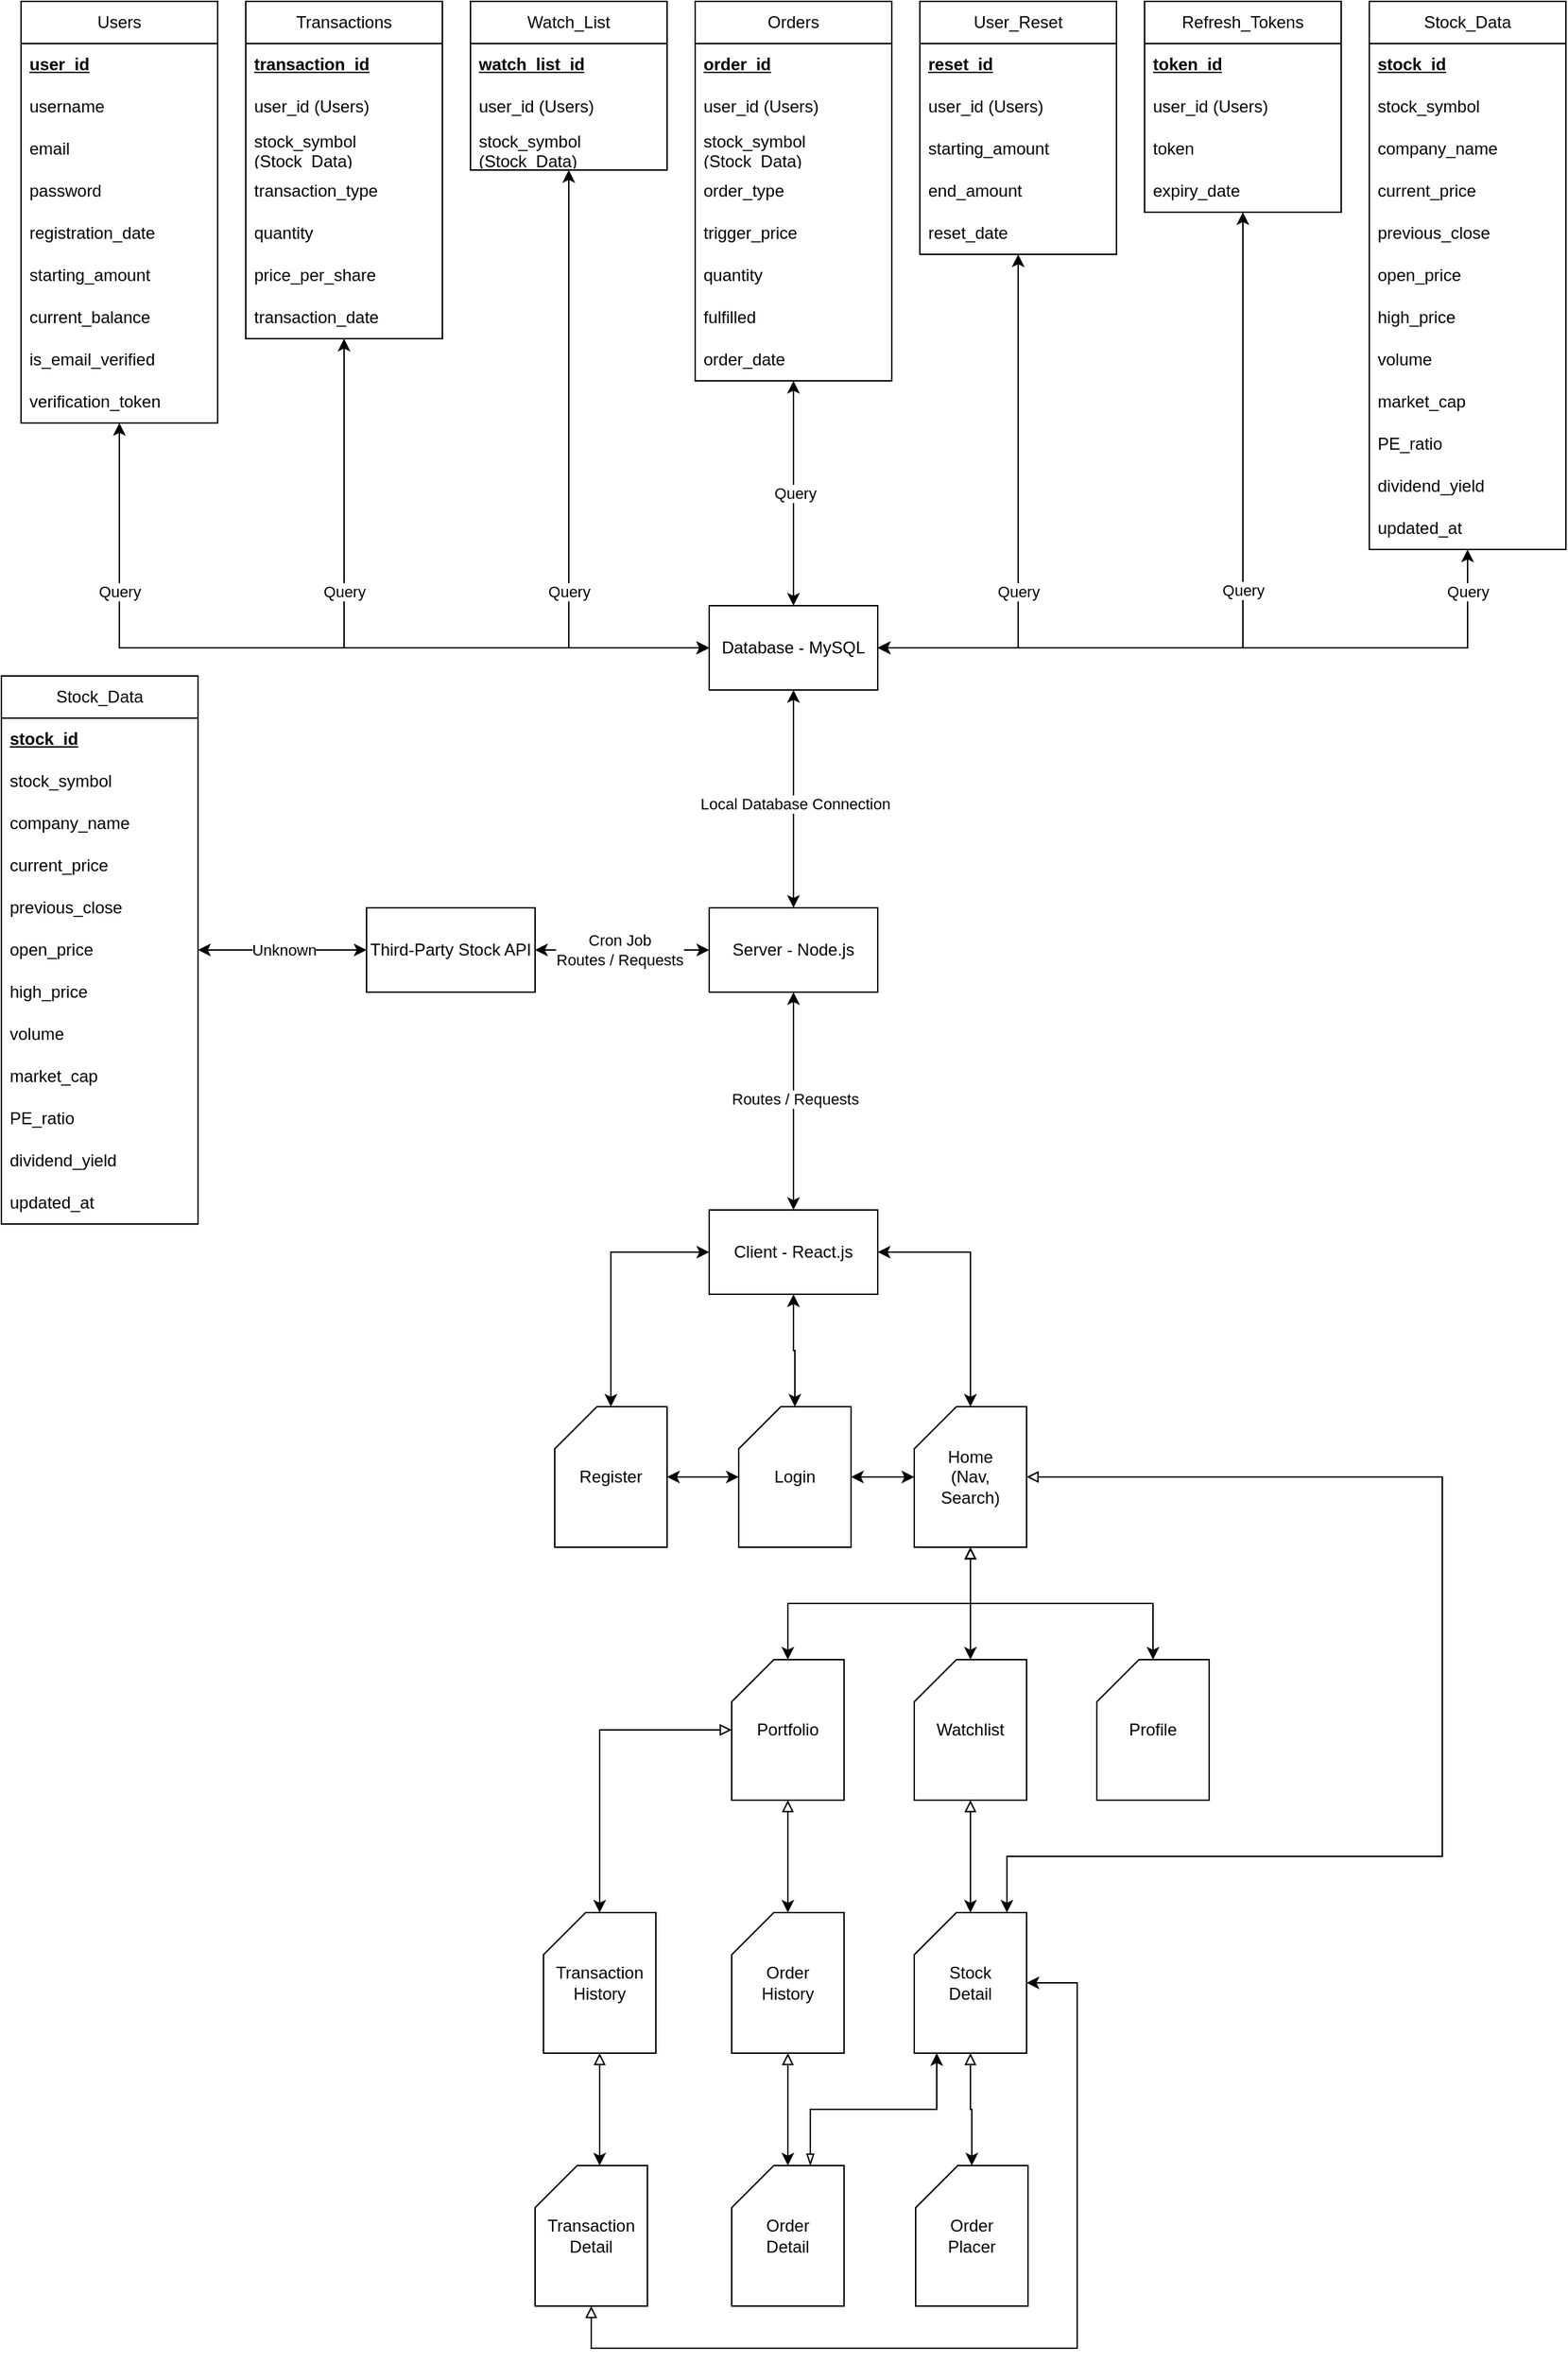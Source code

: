 <mxfile version="21.5.0" type="device">
  <diagram id="C5RBs43oDa-KdzZeNtuy" name="Page-1">
    <mxGraphModel dx="1764" dy="829" grid="1" gridSize="10" guides="1" tooltips="1" connect="1" arrows="1" fold="1" page="1" pageScale="1" pageWidth="1169" pageHeight="2000" math="0" shadow="0">
      <root>
        <mxCell id="WIyWlLk6GJQsqaUBKTNV-0" />
        <mxCell id="WIyWlLk6GJQsqaUBKTNV-1" parent="WIyWlLk6GJQsqaUBKTNV-0" />
        <mxCell id="rjAehG90FFGddPImVT8I-84" style="edgeStyle=orthogonalEdgeStyle;rounded=0;orthogonalLoop=1;jettySize=auto;html=1;startArrow=classic;startFill=1;" edge="1" parent="WIyWlLk6GJQsqaUBKTNV-1" source="rjAehG90FFGddPImVT8I-0" target="rjAehG90FFGddPImVT8I-2">
          <mxGeometry relative="1" as="geometry">
            <Array as="points">
              <mxPoint x="584" y="550" />
              <mxPoint x="584" y="550" />
            </Array>
          </mxGeometry>
        </mxCell>
        <mxCell id="rjAehG90FFGddPImVT8I-118" value="Local Database Connection" style="edgeLabel;html=1;align=center;verticalAlign=middle;resizable=0;points=[];" vertex="1" connectable="0" parent="rjAehG90FFGddPImVT8I-84">
          <mxGeometry x="0.659" relative="1" as="geometry">
            <mxPoint x="1" y="54" as="offset" />
          </mxGeometry>
        </mxCell>
        <mxCell id="rjAehG90FFGddPImVT8I-96" style="edgeStyle=orthogonalEdgeStyle;rounded=0;orthogonalLoop=1;jettySize=auto;html=1;startArrow=classic;startFill=1;" edge="1" parent="WIyWlLk6GJQsqaUBKTNV-1" source="rjAehG90FFGddPImVT8I-0" target="rjAehG90FFGddPImVT8I-3">
          <mxGeometry relative="1" as="geometry" />
        </mxCell>
        <mxCell id="rjAehG90FFGddPImVT8I-116" value="Cron Job&lt;br&gt;Routes / Requests" style="edgeLabel;html=1;align=center;verticalAlign=middle;resizable=0;points=[];" vertex="1" connectable="0" parent="rjAehG90FFGddPImVT8I-96">
          <mxGeometry x="0.235" y="-4" relative="1" as="geometry">
            <mxPoint x="12" y="4" as="offset" />
          </mxGeometry>
        </mxCell>
        <mxCell id="rjAehG90FFGddPImVT8I-97" style="edgeStyle=orthogonalEdgeStyle;rounded=0;orthogonalLoop=1;jettySize=auto;html=1;startArrow=classic;startFill=1;" edge="1" parent="WIyWlLk6GJQsqaUBKTNV-1" source="rjAehG90FFGddPImVT8I-0" target="rjAehG90FFGddPImVT8I-1">
          <mxGeometry relative="1" as="geometry" />
        </mxCell>
        <mxCell id="rjAehG90FFGddPImVT8I-117" value="Routes / Requests" style="edgeLabel;html=1;align=center;verticalAlign=middle;resizable=0;points=[];" vertex="1" connectable="0" parent="rjAehG90FFGddPImVT8I-97">
          <mxGeometry x="0.325" y="2" relative="1" as="geometry">
            <mxPoint x="-1" y="-27" as="offset" />
          </mxGeometry>
        </mxCell>
        <mxCell id="rjAehG90FFGddPImVT8I-0" value="Server - Node.js" style="rounded=0;whiteSpace=wrap;html=1;" vertex="1" parent="WIyWlLk6GJQsqaUBKTNV-1">
          <mxGeometry x="524" y="665" width="120" height="60" as="geometry" />
        </mxCell>
        <mxCell id="rjAehG90FFGddPImVT8I-139" style="edgeStyle=orthogonalEdgeStyle;rounded=0;orthogonalLoop=1;jettySize=auto;html=1;startArrow=classic;startFill=1;" edge="1" parent="WIyWlLk6GJQsqaUBKTNV-1" source="rjAehG90FFGddPImVT8I-1" target="rjAehG90FFGddPImVT8I-120">
          <mxGeometry relative="1" as="geometry" />
        </mxCell>
        <mxCell id="rjAehG90FFGddPImVT8I-140" style="edgeStyle=orthogonalEdgeStyle;rounded=0;orthogonalLoop=1;jettySize=auto;html=1;startArrow=classic;startFill=1;" edge="1" parent="WIyWlLk6GJQsqaUBKTNV-1" source="rjAehG90FFGddPImVT8I-1" target="rjAehG90FFGddPImVT8I-122">
          <mxGeometry relative="1" as="geometry" />
        </mxCell>
        <mxCell id="rjAehG90FFGddPImVT8I-1" value="Client - React.js" style="rounded=0;whiteSpace=wrap;html=1;" vertex="1" parent="WIyWlLk6GJQsqaUBKTNV-1">
          <mxGeometry x="524" y="880" width="120" height="60" as="geometry" />
        </mxCell>
        <mxCell id="rjAehG90FFGddPImVT8I-76" style="edgeStyle=orthogonalEdgeStyle;rounded=0;orthogonalLoop=1;jettySize=auto;html=1;exitX=0.5;exitY=0;exitDx=0;exitDy=0;startArrow=classic;startFill=1;" edge="1" parent="WIyWlLk6GJQsqaUBKTNV-1" source="rjAehG90FFGddPImVT8I-2" target="rjAehG90FFGddPImVT8I-36">
          <mxGeometry relative="1" as="geometry" />
        </mxCell>
        <mxCell id="rjAehG90FFGddPImVT8I-130" value="Query" style="edgeLabel;html=1;align=center;verticalAlign=middle;resizable=0;points=[];" vertex="1" connectable="0" parent="rjAehG90FFGddPImVT8I-76">
          <mxGeometry x="-0.244" y="5" relative="1" as="geometry">
            <mxPoint x="6" y="-20" as="offset" />
          </mxGeometry>
        </mxCell>
        <mxCell id="rjAehG90FFGddPImVT8I-77" style="edgeStyle=orthogonalEdgeStyle;rounded=0;orthogonalLoop=1;jettySize=auto;html=1;startArrow=classic;startFill=1;" edge="1" parent="WIyWlLk6GJQsqaUBKTNV-1" source="rjAehG90FFGddPImVT8I-2" target="rjAehG90FFGddPImVT8I-46">
          <mxGeometry relative="1" as="geometry" />
        </mxCell>
        <mxCell id="rjAehG90FFGddPImVT8I-132" value="Query" style="edgeLabel;html=1;align=center;verticalAlign=middle;resizable=0;points=[];" vertex="1" connectable="0" parent="rjAehG90FFGddPImVT8I-77">
          <mxGeometry x="0.134" y="5" relative="1" as="geometry">
            <mxPoint x="5" y="75" as="offset" />
          </mxGeometry>
        </mxCell>
        <mxCell id="rjAehG90FFGddPImVT8I-78" style="edgeStyle=orthogonalEdgeStyle;rounded=0;orthogonalLoop=1;jettySize=auto;html=1;startArrow=classic;startFill=1;" edge="1" parent="WIyWlLk6GJQsqaUBKTNV-1" source="rjAehG90FFGddPImVT8I-2" target="rjAehG90FFGddPImVT8I-66">
          <mxGeometry relative="1" as="geometry" />
        </mxCell>
        <mxCell id="rjAehG90FFGddPImVT8I-133" value="Query" style="edgeLabel;html=1;align=center;verticalAlign=middle;resizable=0;points=[];" vertex="1" connectable="0" parent="rjAehG90FFGddPImVT8I-78">
          <mxGeometry x="0.252" y="2" relative="1" as="geometry">
            <mxPoint x="2" y="56" as="offset" />
          </mxGeometry>
        </mxCell>
        <mxCell id="rjAehG90FFGddPImVT8I-79" style="edgeStyle=orthogonalEdgeStyle;rounded=0;orthogonalLoop=1;jettySize=auto;html=1;startArrow=classic;startFill=1;" edge="1" parent="WIyWlLk6GJQsqaUBKTNV-1" source="rjAehG90FFGddPImVT8I-2" target="rjAehG90FFGddPImVT8I-56">
          <mxGeometry relative="1" as="geometry" />
        </mxCell>
        <mxCell id="rjAehG90FFGddPImVT8I-134" value="Query" style="edgeLabel;html=1;align=center;verticalAlign=middle;resizable=0;points=[];" vertex="1" connectable="0" parent="rjAehG90FFGddPImVT8I-79">
          <mxGeometry x="0.941" y="2" relative="1" as="geometry">
            <mxPoint x="2" y="15" as="offset" />
          </mxGeometry>
        </mxCell>
        <mxCell id="rjAehG90FFGddPImVT8I-80" style="edgeStyle=orthogonalEdgeStyle;rounded=0;orthogonalLoop=1;jettySize=auto;html=1;startArrow=classic;startFill=1;" edge="1" parent="WIyWlLk6GJQsqaUBKTNV-1" source="rjAehG90FFGddPImVT8I-2" target="rjAehG90FFGddPImVT8I-26">
          <mxGeometry relative="1" as="geometry" />
        </mxCell>
        <mxCell id="rjAehG90FFGddPImVT8I-135" value="Query" style="edgeLabel;html=1;align=center;verticalAlign=middle;resizable=0;points=[];" vertex="1" connectable="0" parent="rjAehG90FFGddPImVT8I-80">
          <mxGeometry x="-0.106" y="-1" relative="1" as="geometry">
            <mxPoint x="-1" y="56" as="offset" />
          </mxGeometry>
        </mxCell>
        <mxCell id="rjAehG90FFGddPImVT8I-81" style="edgeStyle=orthogonalEdgeStyle;rounded=0;orthogonalLoop=1;jettySize=auto;html=1;startArrow=classic;startFill=1;" edge="1" parent="WIyWlLk6GJQsqaUBKTNV-1" source="rjAehG90FFGddPImVT8I-2" target="rjAehG90FFGddPImVT8I-16">
          <mxGeometry relative="1" as="geometry" />
        </mxCell>
        <mxCell id="rjAehG90FFGddPImVT8I-136" value="Query" style="edgeLabel;html=1;align=center;verticalAlign=middle;resizable=0;points=[];" vertex="1" connectable="0" parent="rjAehG90FFGddPImVT8I-81">
          <mxGeometry x="0.382" y="2" relative="1" as="geometry">
            <mxPoint x="2" y="31" as="offset" />
          </mxGeometry>
        </mxCell>
        <mxCell id="rjAehG90FFGddPImVT8I-82" style="edgeStyle=orthogonalEdgeStyle;rounded=0;orthogonalLoop=1;jettySize=auto;html=1;startArrow=classic;startFill=1;" edge="1" parent="WIyWlLk6GJQsqaUBKTNV-1" source="rjAehG90FFGddPImVT8I-2" target="rjAehG90FFGddPImVT8I-6">
          <mxGeometry relative="1" as="geometry" />
        </mxCell>
        <mxCell id="rjAehG90FFGddPImVT8I-137" value="Query" style="edgeLabel;html=1;align=center;verticalAlign=middle;resizable=0;points=[];" vertex="1" connectable="0" parent="rjAehG90FFGddPImVT8I-82">
          <mxGeometry x="0.687" y="-2" relative="1" as="geometry">
            <mxPoint x="-2" y="29" as="offset" />
          </mxGeometry>
        </mxCell>
        <mxCell id="rjAehG90FFGddPImVT8I-2" value="Database - MySQL" style="rounded=0;whiteSpace=wrap;html=1;" vertex="1" parent="WIyWlLk6GJQsqaUBKTNV-1">
          <mxGeometry x="524" y="450" width="120" height="60" as="geometry" />
        </mxCell>
        <mxCell id="rjAehG90FFGddPImVT8I-115" style="edgeStyle=orthogonalEdgeStyle;rounded=0;orthogonalLoop=1;jettySize=auto;html=1;startArrow=classic;startFill=1;" edge="1" parent="WIyWlLk6GJQsqaUBKTNV-1" source="rjAehG90FFGddPImVT8I-3" target="rjAehG90FFGddPImVT8I-102">
          <mxGeometry relative="1" as="geometry" />
        </mxCell>
        <mxCell id="rjAehG90FFGddPImVT8I-119" value="Unknown" style="edgeLabel;html=1;align=center;verticalAlign=middle;resizable=0;points=[];" vertex="1" connectable="0" parent="rjAehG90FFGddPImVT8I-115">
          <mxGeometry x="-0.707" y="-2" relative="1" as="geometry">
            <mxPoint x="-42" y="2" as="offset" />
          </mxGeometry>
        </mxCell>
        <mxCell id="rjAehG90FFGddPImVT8I-3" value="Third-Party Stock API" style="rounded=0;whiteSpace=wrap;html=1;" vertex="1" parent="WIyWlLk6GJQsqaUBKTNV-1">
          <mxGeometry x="280" y="665" width="120" height="60" as="geometry" />
        </mxCell>
        <mxCell id="rjAehG90FFGddPImVT8I-6" value="Users" style="swimlane;fontStyle=0;childLayout=stackLayout;horizontal=1;startSize=30;horizontalStack=0;resizeParent=1;resizeParentMax=0;resizeLast=0;collapsible=1;marginBottom=0;whiteSpace=wrap;html=1;" vertex="1" parent="WIyWlLk6GJQsqaUBKTNV-1">
          <mxGeometry x="34" y="20" width="140" height="300" as="geometry" />
        </mxCell>
        <mxCell id="rjAehG90FFGddPImVT8I-7" value="&lt;b&gt;&lt;u&gt;user_id&lt;/u&gt;&lt;/b&gt;" style="text;strokeColor=none;fillColor=none;align=left;verticalAlign=middle;spacingLeft=4;spacingRight=4;overflow=hidden;points=[[0,0.5],[1,0.5]];portConstraint=eastwest;rotatable=0;whiteSpace=wrap;html=1;" vertex="1" parent="rjAehG90FFGddPImVT8I-6">
          <mxGeometry y="30" width="140" height="30" as="geometry" />
        </mxCell>
        <mxCell id="rjAehG90FFGddPImVT8I-8" value="username" style="text;strokeColor=none;fillColor=none;align=left;verticalAlign=middle;spacingLeft=4;spacingRight=4;overflow=hidden;points=[[0,0.5],[1,0.5]];portConstraint=eastwest;rotatable=0;whiteSpace=wrap;html=1;" vertex="1" parent="rjAehG90FFGddPImVT8I-6">
          <mxGeometry y="60" width="140" height="30" as="geometry" />
        </mxCell>
        <mxCell id="rjAehG90FFGddPImVT8I-10" value="email" style="text;strokeColor=none;fillColor=none;align=left;verticalAlign=middle;spacingLeft=4;spacingRight=4;overflow=hidden;points=[[0,0.5],[1,0.5]];portConstraint=eastwest;rotatable=0;whiteSpace=wrap;html=1;" vertex="1" parent="rjAehG90FFGddPImVT8I-6">
          <mxGeometry y="90" width="140" height="30" as="geometry" />
        </mxCell>
        <mxCell id="rjAehG90FFGddPImVT8I-12" value="password" style="text;strokeColor=none;fillColor=none;align=left;verticalAlign=middle;spacingLeft=4;spacingRight=4;overflow=hidden;points=[[0,0.5],[1,0.5]];portConstraint=eastwest;rotatable=0;whiteSpace=wrap;html=1;" vertex="1" parent="rjAehG90FFGddPImVT8I-6">
          <mxGeometry y="120" width="140" height="30" as="geometry" />
        </mxCell>
        <mxCell id="rjAehG90FFGddPImVT8I-15" value="registration_date" style="text;strokeColor=none;fillColor=none;align=left;verticalAlign=middle;spacingLeft=4;spacingRight=4;overflow=hidden;points=[[0,0.5],[1,0.5]];portConstraint=eastwest;rotatable=0;whiteSpace=wrap;html=1;" vertex="1" parent="rjAehG90FFGddPImVT8I-6">
          <mxGeometry y="150" width="140" height="30" as="geometry" />
        </mxCell>
        <mxCell id="rjAehG90FFGddPImVT8I-14" value="starting_amount" style="text;strokeColor=none;fillColor=none;align=left;verticalAlign=middle;spacingLeft=4;spacingRight=4;overflow=hidden;points=[[0,0.5],[1,0.5]];portConstraint=eastwest;rotatable=0;whiteSpace=wrap;html=1;" vertex="1" parent="rjAehG90FFGddPImVT8I-6">
          <mxGeometry y="180" width="140" height="30" as="geometry" />
        </mxCell>
        <mxCell id="rjAehG90FFGddPImVT8I-13" value="current_balance" style="text;strokeColor=none;fillColor=none;align=left;verticalAlign=middle;spacingLeft=4;spacingRight=4;overflow=hidden;points=[[0,0.5],[1,0.5]];portConstraint=eastwest;rotatable=0;whiteSpace=wrap;html=1;" vertex="1" parent="rjAehG90FFGddPImVT8I-6">
          <mxGeometry y="210" width="140" height="30" as="geometry" />
        </mxCell>
        <mxCell id="rjAehG90FFGddPImVT8I-11" value="is_email_verified" style="text;strokeColor=none;fillColor=none;align=left;verticalAlign=middle;spacingLeft=4;spacingRight=4;overflow=hidden;points=[[0,0.5],[1,0.5]];portConstraint=eastwest;rotatable=0;whiteSpace=wrap;html=1;" vertex="1" parent="rjAehG90FFGddPImVT8I-6">
          <mxGeometry y="240" width="140" height="30" as="geometry" />
        </mxCell>
        <mxCell id="rjAehG90FFGddPImVT8I-9" value="verification_token" style="text;strokeColor=none;fillColor=none;align=left;verticalAlign=middle;spacingLeft=4;spacingRight=4;overflow=hidden;points=[[0,0.5],[1,0.5]];portConstraint=eastwest;rotatable=0;whiteSpace=wrap;html=1;" vertex="1" parent="rjAehG90FFGddPImVT8I-6">
          <mxGeometry y="270" width="140" height="30" as="geometry" />
        </mxCell>
        <mxCell id="rjAehG90FFGddPImVT8I-16" value="Transactions" style="swimlane;fontStyle=0;childLayout=stackLayout;horizontal=1;startSize=30;horizontalStack=0;resizeParent=1;resizeParentMax=0;resizeLast=0;collapsible=1;marginBottom=0;whiteSpace=wrap;html=1;" vertex="1" parent="WIyWlLk6GJQsqaUBKTNV-1">
          <mxGeometry x="194" y="20" width="140" height="240" as="geometry" />
        </mxCell>
        <mxCell id="rjAehG90FFGddPImVT8I-17" value="&lt;b&gt;&lt;u&gt;transaction_id&lt;/u&gt;&lt;/b&gt;" style="text;strokeColor=none;fillColor=none;align=left;verticalAlign=middle;spacingLeft=4;spacingRight=4;overflow=hidden;points=[[0,0.5],[1,0.5]];portConstraint=eastwest;rotatable=0;whiteSpace=wrap;html=1;" vertex="1" parent="rjAehG90FFGddPImVT8I-16">
          <mxGeometry y="30" width="140" height="30" as="geometry" />
        </mxCell>
        <mxCell id="rjAehG90FFGddPImVT8I-18" value="user_id (Users)" style="text;strokeColor=none;fillColor=none;align=left;verticalAlign=middle;spacingLeft=4;spacingRight=4;overflow=hidden;points=[[0,0.5],[1,0.5]];portConstraint=eastwest;rotatable=0;whiteSpace=wrap;html=1;" vertex="1" parent="rjAehG90FFGddPImVT8I-16">
          <mxGeometry y="60" width="140" height="30" as="geometry" />
        </mxCell>
        <mxCell id="rjAehG90FFGddPImVT8I-19" value="stock_symbol (Stock_Data)" style="text;strokeColor=none;fillColor=none;align=left;verticalAlign=middle;spacingLeft=4;spacingRight=4;overflow=hidden;points=[[0,0.5],[1,0.5]];portConstraint=eastwest;rotatable=0;whiteSpace=wrap;html=1;" vertex="1" parent="rjAehG90FFGddPImVT8I-16">
          <mxGeometry y="90" width="140" height="30" as="geometry" />
        </mxCell>
        <mxCell id="rjAehG90FFGddPImVT8I-20" value="transaction_type" style="text;strokeColor=none;fillColor=none;align=left;verticalAlign=middle;spacingLeft=4;spacingRight=4;overflow=hidden;points=[[0,0.5],[1,0.5]];portConstraint=eastwest;rotatable=0;whiteSpace=wrap;html=1;" vertex="1" parent="rjAehG90FFGddPImVT8I-16">
          <mxGeometry y="120" width="140" height="30" as="geometry" />
        </mxCell>
        <mxCell id="rjAehG90FFGddPImVT8I-21" value="quantity" style="text;strokeColor=none;fillColor=none;align=left;verticalAlign=middle;spacingLeft=4;spacingRight=4;overflow=hidden;points=[[0,0.5],[1,0.5]];portConstraint=eastwest;rotatable=0;whiteSpace=wrap;html=1;" vertex="1" parent="rjAehG90FFGddPImVT8I-16">
          <mxGeometry y="150" width="140" height="30" as="geometry" />
        </mxCell>
        <mxCell id="rjAehG90FFGddPImVT8I-22" value="price_per_share" style="text;strokeColor=none;fillColor=none;align=left;verticalAlign=middle;spacingLeft=4;spacingRight=4;overflow=hidden;points=[[0,0.5],[1,0.5]];portConstraint=eastwest;rotatable=0;whiteSpace=wrap;html=1;" vertex="1" parent="rjAehG90FFGddPImVT8I-16">
          <mxGeometry y="180" width="140" height="30" as="geometry" />
        </mxCell>
        <mxCell id="rjAehG90FFGddPImVT8I-23" value="transaction_date" style="text;strokeColor=none;fillColor=none;align=left;verticalAlign=middle;spacingLeft=4;spacingRight=4;overflow=hidden;points=[[0,0.5],[1,0.5]];portConstraint=eastwest;rotatable=0;whiteSpace=wrap;html=1;" vertex="1" parent="rjAehG90FFGddPImVT8I-16">
          <mxGeometry y="210" width="140" height="30" as="geometry" />
        </mxCell>
        <mxCell id="rjAehG90FFGddPImVT8I-26" value="Watch_List" style="swimlane;fontStyle=0;childLayout=stackLayout;horizontal=1;startSize=30;horizontalStack=0;resizeParent=1;resizeParentMax=0;resizeLast=0;collapsible=1;marginBottom=0;whiteSpace=wrap;html=1;" vertex="1" parent="WIyWlLk6GJQsqaUBKTNV-1">
          <mxGeometry x="354" y="20" width="140" height="120" as="geometry" />
        </mxCell>
        <mxCell id="rjAehG90FFGddPImVT8I-27" value="&lt;b&gt;&lt;u&gt;watch_list_id&lt;/u&gt;&lt;/b&gt;" style="text;strokeColor=none;fillColor=none;align=left;verticalAlign=middle;spacingLeft=4;spacingRight=4;overflow=hidden;points=[[0,0.5],[1,0.5]];portConstraint=eastwest;rotatable=0;whiteSpace=wrap;html=1;" vertex="1" parent="rjAehG90FFGddPImVT8I-26">
          <mxGeometry y="30" width="140" height="30" as="geometry" />
        </mxCell>
        <mxCell id="rjAehG90FFGddPImVT8I-28" value="user_id (Users)" style="text;strokeColor=none;fillColor=none;align=left;verticalAlign=middle;spacingLeft=4;spacingRight=4;overflow=hidden;points=[[0,0.5],[1,0.5]];portConstraint=eastwest;rotatable=0;whiteSpace=wrap;html=1;" vertex="1" parent="rjAehG90FFGddPImVT8I-26">
          <mxGeometry y="60" width="140" height="30" as="geometry" />
        </mxCell>
        <mxCell id="rjAehG90FFGddPImVT8I-29" value="stock_symbol (Stock_Data)" style="text;strokeColor=none;fillColor=none;align=left;verticalAlign=middle;spacingLeft=4;spacingRight=4;overflow=hidden;points=[[0,0.5],[1,0.5]];portConstraint=eastwest;rotatable=0;whiteSpace=wrap;html=1;" vertex="1" parent="rjAehG90FFGddPImVT8I-26">
          <mxGeometry y="90" width="140" height="30" as="geometry" />
        </mxCell>
        <mxCell id="rjAehG90FFGddPImVT8I-36" value="Orders" style="swimlane;fontStyle=0;childLayout=stackLayout;horizontal=1;startSize=30;horizontalStack=0;resizeParent=1;resizeParentMax=0;resizeLast=0;collapsible=1;marginBottom=0;whiteSpace=wrap;html=1;" vertex="1" parent="WIyWlLk6GJQsqaUBKTNV-1">
          <mxGeometry x="514" y="20" width="140" height="270" as="geometry" />
        </mxCell>
        <mxCell id="rjAehG90FFGddPImVT8I-37" value="&lt;b&gt;&lt;u&gt;order_id&lt;/u&gt;&lt;/b&gt;" style="text;strokeColor=none;fillColor=none;align=left;verticalAlign=middle;spacingLeft=4;spacingRight=4;overflow=hidden;points=[[0,0.5],[1,0.5]];portConstraint=eastwest;rotatable=0;whiteSpace=wrap;html=1;" vertex="1" parent="rjAehG90FFGddPImVT8I-36">
          <mxGeometry y="30" width="140" height="30" as="geometry" />
        </mxCell>
        <mxCell id="rjAehG90FFGddPImVT8I-38" value="user_id (Users)" style="text;strokeColor=none;fillColor=none;align=left;verticalAlign=middle;spacingLeft=4;spacingRight=4;overflow=hidden;points=[[0,0.5],[1,0.5]];portConstraint=eastwest;rotatable=0;whiteSpace=wrap;html=1;" vertex="1" parent="rjAehG90FFGddPImVT8I-36">
          <mxGeometry y="60" width="140" height="30" as="geometry" />
        </mxCell>
        <mxCell id="rjAehG90FFGddPImVT8I-39" value="stock_symbol (Stock_Data)" style="text;strokeColor=none;fillColor=none;align=left;verticalAlign=middle;spacingLeft=4;spacingRight=4;overflow=hidden;points=[[0,0.5],[1,0.5]];portConstraint=eastwest;rotatable=0;whiteSpace=wrap;html=1;" vertex="1" parent="rjAehG90FFGddPImVT8I-36">
          <mxGeometry y="90" width="140" height="30" as="geometry" />
        </mxCell>
        <mxCell id="rjAehG90FFGddPImVT8I-40" value="order_type" style="text;strokeColor=none;fillColor=none;align=left;verticalAlign=middle;spacingLeft=4;spacingRight=4;overflow=hidden;points=[[0,0.5],[1,0.5]];portConstraint=eastwest;rotatable=0;whiteSpace=wrap;html=1;" vertex="1" parent="rjAehG90FFGddPImVT8I-36">
          <mxGeometry y="120" width="140" height="30" as="geometry" />
        </mxCell>
        <mxCell id="rjAehG90FFGddPImVT8I-41" value="trigger_price" style="text;strokeColor=none;fillColor=none;align=left;verticalAlign=middle;spacingLeft=4;spacingRight=4;overflow=hidden;points=[[0,0.5],[1,0.5]];portConstraint=eastwest;rotatable=0;whiteSpace=wrap;html=1;" vertex="1" parent="rjAehG90FFGddPImVT8I-36">
          <mxGeometry y="150" width="140" height="30" as="geometry" />
        </mxCell>
        <mxCell id="rjAehG90FFGddPImVT8I-42" value="quantity" style="text;strokeColor=none;fillColor=none;align=left;verticalAlign=middle;spacingLeft=4;spacingRight=4;overflow=hidden;points=[[0,0.5],[1,0.5]];portConstraint=eastwest;rotatable=0;whiteSpace=wrap;html=1;" vertex="1" parent="rjAehG90FFGddPImVT8I-36">
          <mxGeometry y="180" width="140" height="30" as="geometry" />
        </mxCell>
        <mxCell id="rjAehG90FFGddPImVT8I-43" value="fulfilled" style="text;strokeColor=none;fillColor=none;align=left;verticalAlign=middle;spacingLeft=4;spacingRight=4;overflow=hidden;points=[[0,0.5],[1,0.5]];portConstraint=eastwest;rotatable=0;whiteSpace=wrap;html=1;" vertex="1" parent="rjAehG90FFGddPImVT8I-36">
          <mxGeometry y="210" width="140" height="30" as="geometry" />
        </mxCell>
        <mxCell id="rjAehG90FFGddPImVT8I-44" value="order_date" style="text;strokeColor=none;fillColor=none;align=left;verticalAlign=middle;spacingLeft=4;spacingRight=4;overflow=hidden;points=[[0,0.5],[1,0.5]];portConstraint=eastwest;rotatable=0;whiteSpace=wrap;html=1;" vertex="1" parent="rjAehG90FFGddPImVT8I-36">
          <mxGeometry y="240" width="140" height="30" as="geometry" />
        </mxCell>
        <mxCell id="rjAehG90FFGddPImVT8I-46" value="User_Reset" style="swimlane;fontStyle=0;childLayout=stackLayout;horizontal=1;startSize=30;horizontalStack=0;resizeParent=1;resizeParentMax=0;resizeLast=0;collapsible=1;marginBottom=0;whiteSpace=wrap;html=1;" vertex="1" parent="WIyWlLk6GJQsqaUBKTNV-1">
          <mxGeometry x="674" y="20" width="140" height="180" as="geometry" />
        </mxCell>
        <mxCell id="rjAehG90FFGddPImVT8I-47" value="&lt;b&gt;&lt;u&gt;reset_id&lt;/u&gt;&lt;/b&gt;" style="text;strokeColor=none;fillColor=none;align=left;verticalAlign=middle;spacingLeft=4;spacingRight=4;overflow=hidden;points=[[0,0.5],[1,0.5]];portConstraint=eastwest;rotatable=0;whiteSpace=wrap;html=1;" vertex="1" parent="rjAehG90FFGddPImVT8I-46">
          <mxGeometry y="30" width="140" height="30" as="geometry" />
        </mxCell>
        <mxCell id="rjAehG90FFGddPImVT8I-48" value="user_id (Users)" style="text;strokeColor=none;fillColor=none;align=left;verticalAlign=middle;spacingLeft=4;spacingRight=4;overflow=hidden;points=[[0,0.5],[1,0.5]];portConstraint=eastwest;rotatable=0;whiteSpace=wrap;html=1;" vertex="1" parent="rjAehG90FFGddPImVT8I-46">
          <mxGeometry y="60" width="140" height="30" as="geometry" />
        </mxCell>
        <mxCell id="rjAehG90FFGddPImVT8I-49" value="starting_amount" style="text;strokeColor=none;fillColor=none;align=left;verticalAlign=middle;spacingLeft=4;spacingRight=4;overflow=hidden;points=[[0,0.5],[1,0.5]];portConstraint=eastwest;rotatable=0;whiteSpace=wrap;html=1;" vertex="1" parent="rjAehG90FFGddPImVT8I-46">
          <mxGeometry y="90" width="140" height="30" as="geometry" />
        </mxCell>
        <mxCell id="rjAehG90FFGddPImVT8I-50" value="end_amount" style="text;strokeColor=none;fillColor=none;align=left;verticalAlign=middle;spacingLeft=4;spacingRight=4;overflow=hidden;points=[[0,0.5],[1,0.5]];portConstraint=eastwest;rotatable=0;whiteSpace=wrap;html=1;" vertex="1" parent="rjAehG90FFGddPImVT8I-46">
          <mxGeometry y="120" width="140" height="30" as="geometry" />
        </mxCell>
        <mxCell id="rjAehG90FFGddPImVT8I-51" value="reset_date" style="text;strokeColor=none;fillColor=none;align=left;verticalAlign=middle;spacingLeft=4;spacingRight=4;overflow=hidden;points=[[0,0.5],[1,0.5]];portConstraint=eastwest;rotatable=0;whiteSpace=wrap;html=1;" vertex="1" parent="rjAehG90FFGddPImVT8I-46">
          <mxGeometry y="150" width="140" height="30" as="geometry" />
        </mxCell>
        <mxCell id="rjAehG90FFGddPImVT8I-56" value="Stock_Data" style="swimlane;fontStyle=0;childLayout=stackLayout;horizontal=1;startSize=30;horizontalStack=0;resizeParent=1;resizeParentMax=0;resizeLast=0;collapsible=1;marginBottom=0;whiteSpace=wrap;html=1;" vertex="1" parent="WIyWlLk6GJQsqaUBKTNV-1">
          <mxGeometry x="994" y="20" width="140" height="390" as="geometry" />
        </mxCell>
        <mxCell id="rjAehG90FFGddPImVT8I-57" value="&lt;b&gt;&lt;u&gt;stock_id&lt;/u&gt;&lt;/b&gt;" style="text;strokeColor=none;fillColor=none;align=left;verticalAlign=middle;spacingLeft=4;spacingRight=4;overflow=hidden;points=[[0,0.5],[1,0.5]];portConstraint=eastwest;rotatable=0;whiteSpace=wrap;html=1;" vertex="1" parent="rjAehG90FFGddPImVT8I-56">
          <mxGeometry y="30" width="140" height="30" as="geometry" />
        </mxCell>
        <mxCell id="rjAehG90FFGddPImVT8I-58" value="stock_symbol" style="text;strokeColor=none;fillColor=none;align=left;verticalAlign=middle;spacingLeft=4;spacingRight=4;overflow=hidden;points=[[0,0.5],[1,0.5]];portConstraint=eastwest;rotatable=0;whiteSpace=wrap;html=1;" vertex="1" parent="rjAehG90FFGddPImVT8I-56">
          <mxGeometry y="60" width="140" height="30" as="geometry" />
        </mxCell>
        <mxCell id="rjAehG90FFGddPImVT8I-59" value="company_name" style="text;strokeColor=none;fillColor=none;align=left;verticalAlign=middle;spacingLeft=4;spacingRight=4;overflow=hidden;points=[[0,0.5],[1,0.5]];portConstraint=eastwest;rotatable=0;whiteSpace=wrap;html=1;" vertex="1" parent="rjAehG90FFGddPImVT8I-56">
          <mxGeometry y="90" width="140" height="30" as="geometry" />
        </mxCell>
        <mxCell id="rjAehG90FFGddPImVT8I-60" value="current_price" style="text;strokeColor=none;fillColor=none;align=left;verticalAlign=middle;spacingLeft=4;spacingRight=4;overflow=hidden;points=[[0,0.5],[1,0.5]];portConstraint=eastwest;rotatable=0;whiteSpace=wrap;html=1;" vertex="1" parent="rjAehG90FFGddPImVT8I-56">
          <mxGeometry y="120" width="140" height="30" as="geometry" />
        </mxCell>
        <mxCell id="rjAehG90FFGddPImVT8I-61" value="previous_close" style="text;strokeColor=none;fillColor=none;align=left;verticalAlign=middle;spacingLeft=4;spacingRight=4;overflow=hidden;points=[[0,0.5],[1,0.5]];portConstraint=eastwest;rotatable=0;whiteSpace=wrap;html=1;" vertex="1" parent="rjAehG90FFGddPImVT8I-56">
          <mxGeometry y="150" width="140" height="30" as="geometry" />
        </mxCell>
        <mxCell id="rjAehG90FFGddPImVT8I-62" value="open_price" style="text;strokeColor=none;fillColor=none;align=left;verticalAlign=middle;spacingLeft=4;spacingRight=4;overflow=hidden;points=[[0,0.5],[1,0.5]];portConstraint=eastwest;rotatable=0;whiteSpace=wrap;html=1;" vertex="1" parent="rjAehG90FFGddPImVT8I-56">
          <mxGeometry y="180" width="140" height="30" as="geometry" />
        </mxCell>
        <mxCell id="rjAehG90FFGddPImVT8I-63" value="high_price" style="text;strokeColor=none;fillColor=none;align=left;verticalAlign=middle;spacingLeft=4;spacingRight=4;overflow=hidden;points=[[0,0.5],[1,0.5]];portConstraint=eastwest;rotatable=0;whiteSpace=wrap;html=1;" vertex="1" parent="rjAehG90FFGddPImVT8I-56">
          <mxGeometry y="210" width="140" height="30" as="geometry" />
        </mxCell>
        <mxCell id="rjAehG90FFGddPImVT8I-98" value="volume" style="text;strokeColor=none;fillColor=none;align=left;verticalAlign=middle;spacingLeft=4;spacingRight=4;overflow=hidden;points=[[0,0.5],[1,0.5]];portConstraint=eastwest;rotatable=0;whiteSpace=wrap;html=1;" vertex="1" parent="rjAehG90FFGddPImVT8I-56">
          <mxGeometry y="240" width="140" height="30" as="geometry" />
        </mxCell>
        <mxCell id="rjAehG90FFGddPImVT8I-101" value="market_cap" style="text;strokeColor=none;fillColor=none;align=left;verticalAlign=middle;spacingLeft=4;spacingRight=4;overflow=hidden;points=[[0,0.5],[1,0.5]];portConstraint=eastwest;rotatable=0;whiteSpace=wrap;html=1;" vertex="1" parent="rjAehG90FFGddPImVT8I-56">
          <mxGeometry y="270" width="140" height="30" as="geometry" />
        </mxCell>
        <mxCell id="rjAehG90FFGddPImVT8I-100" value="PE_ratio" style="text;strokeColor=none;fillColor=none;align=left;verticalAlign=middle;spacingLeft=4;spacingRight=4;overflow=hidden;points=[[0,0.5],[1,0.5]];portConstraint=eastwest;rotatable=0;whiteSpace=wrap;html=1;" vertex="1" parent="rjAehG90FFGddPImVT8I-56">
          <mxGeometry y="300" width="140" height="30" as="geometry" />
        </mxCell>
        <mxCell id="rjAehG90FFGddPImVT8I-99" value="dividend_yield" style="text;strokeColor=none;fillColor=none;align=left;verticalAlign=middle;spacingLeft=4;spacingRight=4;overflow=hidden;points=[[0,0.5],[1,0.5]];portConstraint=eastwest;rotatable=0;whiteSpace=wrap;html=1;" vertex="1" parent="rjAehG90FFGddPImVT8I-56">
          <mxGeometry y="330" width="140" height="30" as="geometry" />
        </mxCell>
        <mxCell id="rjAehG90FFGddPImVT8I-64" value="updated_at" style="text;strokeColor=none;fillColor=none;align=left;verticalAlign=middle;spacingLeft=4;spacingRight=4;overflow=hidden;points=[[0,0.5],[1,0.5]];portConstraint=eastwest;rotatable=0;whiteSpace=wrap;html=1;" vertex="1" parent="rjAehG90FFGddPImVT8I-56">
          <mxGeometry y="360" width="140" height="30" as="geometry" />
        </mxCell>
        <mxCell id="rjAehG90FFGddPImVT8I-66" value="Refresh_Tokens" style="swimlane;fontStyle=0;childLayout=stackLayout;horizontal=1;startSize=30;horizontalStack=0;resizeParent=1;resizeParentMax=0;resizeLast=0;collapsible=1;marginBottom=0;whiteSpace=wrap;html=1;" vertex="1" parent="WIyWlLk6GJQsqaUBKTNV-1">
          <mxGeometry x="834" y="20" width="140" height="150" as="geometry" />
        </mxCell>
        <mxCell id="rjAehG90FFGddPImVT8I-67" value="&lt;b&gt;&lt;u&gt;token_id&lt;/u&gt;&lt;/b&gt;" style="text;strokeColor=none;fillColor=none;align=left;verticalAlign=middle;spacingLeft=4;spacingRight=4;overflow=hidden;points=[[0,0.5],[1,0.5]];portConstraint=eastwest;rotatable=0;whiteSpace=wrap;html=1;" vertex="1" parent="rjAehG90FFGddPImVT8I-66">
          <mxGeometry y="30" width="140" height="30" as="geometry" />
        </mxCell>
        <mxCell id="rjAehG90FFGddPImVT8I-68" value="user_id (Users)" style="text;strokeColor=none;fillColor=none;align=left;verticalAlign=middle;spacingLeft=4;spacingRight=4;overflow=hidden;points=[[0,0.5],[1,0.5]];portConstraint=eastwest;rotatable=0;whiteSpace=wrap;html=1;" vertex="1" parent="rjAehG90FFGddPImVT8I-66">
          <mxGeometry y="60" width="140" height="30" as="geometry" />
        </mxCell>
        <mxCell id="rjAehG90FFGddPImVT8I-69" value="token" style="text;strokeColor=none;fillColor=none;align=left;verticalAlign=middle;spacingLeft=4;spacingRight=4;overflow=hidden;points=[[0,0.5],[1,0.5]];portConstraint=eastwest;rotatable=0;whiteSpace=wrap;html=1;" vertex="1" parent="rjAehG90FFGddPImVT8I-66">
          <mxGeometry y="90" width="140" height="30" as="geometry" />
        </mxCell>
        <mxCell id="rjAehG90FFGddPImVT8I-70" value="expiry_date" style="text;strokeColor=none;fillColor=none;align=left;verticalAlign=middle;spacingLeft=4;spacingRight=4;overflow=hidden;points=[[0,0.5],[1,0.5]];portConstraint=eastwest;rotatable=0;whiteSpace=wrap;html=1;" vertex="1" parent="rjAehG90FFGddPImVT8I-66">
          <mxGeometry y="120" width="140" height="30" as="geometry" />
        </mxCell>
        <mxCell id="rjAehG90FFGddPImVT8I-102" value="Stock_Data" style="swimlane;fontStyle=0;childLayout=stackLayout;horizontal=1;startSize=30;horizontalStack=0;resizeParent=1;resizeParentMax=0;resizeLast=0;collapsible=1;marginBottom=0;whiteSpace=wrap;html=1;" vertex="1" parent="WIyWlLk6GJQsqaUBKTNV-1">
          <mxGeometry x="20" y="500" width="140" height="390" as="geometry" />
        </mxCell>
        <mxCell id="rjAehG90FFGddPImVT8I-103" value="&lt;b&gt;&lt;u&gt;stock_id&lt;/u&gt;&lt;/b&gt;" style="text;strokeColor=none;fillColor=none;align=left;verticalAlign=middle;spacingLeft=4;spacingRight=4;overflow=hidden;points=[[0,0.5],[1,0.5]];portConstraint=eastwest;rotatable=0;whiteSpace=wrap;html=1;" vertex="1" parent="rjAehG90FFGddPImVT8I-102">
          <mxGeometry y="30" width="140" height="30" as="geometry" />
        </mxCell>
        <mxCell id="rjAehG90FFGddPImVT8I-104" value="stock_symbol" style="text;strokeColor=none;fillColor=none;align=left;verticalAlign=middle;spacingLeft=4;spacingRight=4;overflow=hidden;points=[[0,0.5],[1,0.5]];portConstraint=eastwest;rotatable=0;whiteSpace=wrap;html=1;" vertex="1" parent="rjAehG90FFGddPImVT8I-102">
          <mxGeometry y="60" width="140" height="30" as="geometry" />
        </mxCell>
        <mxCell id="rjAehG90FFGddPImVT8I-105" value="company_name" style="text;strokeColor=none;fillColor=none;align=left;verticalAlign=middle;spacingLeft=4;spacingRight=4;overflow=hidden;points=[[0,0.5],[1,0.5]];portConstraint=eastwest;rotatable=0;whiteSpace=wrap;html=1;" vertex="1" parent="rjAehG90FFGddPImVT8I-102">
          <mxGeometry y="90" width="140" height="30" as="geometry" />
        </mxCell>
        <mxCell id="rjAehG90FFGddPImVT8I-106" value="current_price" style="text;strokeColor=none;fillColor=none;align=left;verticalAlign=middle;spacingLeft=4;spacingRight=4;overflow=hidden;points=[[0,0.5],[1,0.5]];portConstraint=eastwest;rotatable=0;whiteSpace=wrap;html=1;" vertex="1" parent="rjAehG90FFGddPImVT8I-102">
          <mxGeometry y="120" width="140" height="30" as="geometry" />
        </mxCell>
        <mxCell id="rjAehG90FFGddPImVT8I-107" value="previous_close" style="text;strokeColor=none;fillColor=none;align=left;verticalAlign=middle;spacingLeft=4;spacingRight=4;overflow=hidden;points=[[0,0.5],[1,0.5]];portConstraint=eastwest;rotatable=0;whiteSpace=wrap;html=1;" vertex="1" parent="rjAehG90FFGddPImVT8I-102">
          <mxGeometry y="150" width="140" height="30" as="geometry" />
        </mxCell>
        <mxCell id="rjAehG90FFGddPImVT8I-108" value="open_price" style="text;strokeColor=none;fillColor=none;align=left;verticalAlign=middle;spacingLeft=4;spacingRight=4;overflow=hidden;points=[[0,0.5],[1,0.5]];portConstraint=eastwest;rotatable=0;whiteSpace=wrap;html=1;" vertex="1" parent="rjAehG90FFGddPImVT8I-102">
          <mxGeometry y="180" width="140" height="30" as="geometry" />
        </mxCell>
        <mxCell id="rjAehG90FFGddPImVT8I-109" value="high_price" style="text;strokeColor=none;fillColor=none;align=left;verticalAlign=middle;spacingLeft=4;spacingRight=4;overflow=hidden;points=[[0,0.5],[1,0.5]];portConstraint=eastwest;rotatable=0;whiteSpace=wrap;html=1;" vertex="1" parent="rjAehG90FFGddPImVT8I-102">
          <mxGeometry y="210" width="140" height="30" as="geometry" />
        </mxCell>
        <mxCell id="rjAehG90FFGddPImVT8I-110" value="volume" style="text;strokeColor=none;fillColor=none;align=left;verticalAlign=middle;spacingLeft=4;spacingRight=4;overflow=hidden;points=[[0,0.5],[1,0.5]];portConstraint=eastwest;rotatable=0;whiteSpace=wrap;html=1;" vertex="1" parent="rjAehG90FFGddPImVT8I-102">
          <mxGeometry y="240" width="140" height="30" as="geometry" />
        </mxCell>
        <mxCell id="rjAehG90FFGddPImVT8I-111" value="market_cap" style="text;strokeColor=none;fillColor=none;align=left;verticalAlign=middle;spacingLeft=4;spacingRight=4;overflow=hidden;points=[[0,0.5],[1,0.5]];portConstraint=eastwest;rotatable=0;whiteSpace=wrap;html=1;" vertex="1" parent="rjAehG90FFGddPImVT8I-102">
          <mxGeometry y="270" width="140" height="30" as="geometry" />
        </mxCell>
        <mxCell id="rjAehG90FFGddPImVT8I-112" value="PE_ratio" style="text;strokeColor=none;fillColor=none;align=left;verticalAlign=middle;spacingLeft=4;spacingRight=4;overflow=hidden;points=[[0,0.5],[1,0.5]];portConstraint=eastwest;rotatable=0;whiteSpace=wrap;html=1;" vertex="1" parent="rjAehG90FFGddPImVT8I-102">
          <mxGeometry y="300" width="140" height="30" as="geometry" />
        </mxCell>
        <mxCell id="rjAehG90FFGddPImVT8I-113" value="dividend_yield" style="text;strokeColor=none;fillColor=none;align=left;verticalAlign=middle;spacingLeft=4;spacingRight=4;overflow=hidden;points=[[0,0.5],[1,0.5]];portConstraint=eastwest;rotatable=0;whiteSpace=wrap;html=1;" vertex="1" parent="rjAehG90FFGddPImVT8I-102">
          <mxGeometry y="330" width="140" height="30" as="geometry" />
        </mxCell>
        <mxCell id="rjAehG90FFGddPImVT8I-114" value="updated_at" style="text;strokeColor=none;fillColor=none;align=left;verticalAlign=middle;spacingLeft=4;spacingRight=4;overflow=hidden;points=[[0,0.5],[1,0.5]];portConstraint=eastwest;rotatable=0;whiteSpace=wrap;html=1;" vertex="1" parent="rjAehG90FFGddPImVT8I-102">
          <mxGeometry y="360" width="140" height="30" as="geometry" />
        </mxCell>
        <mxCell id="rjAehG90FFGddPImVT8I-162" style="edgeStyle=orthogonalEdgeStyle;rounded=0;orthogonalLoop=1;jettySize=auto;html=1;startArrow=classic;startFill=1;" edge="1" parent="WIyWlLk6GJQsqaUBKTNV-1" source="rjAehG90FFGddPImVT8I-120" target="rjAehG90FFGddPImVT8I-121">
          <mxGeometry relative="1" as="geometry" />
        </mxCell>
        <mxCell id="rjAehG90FFGddPImVT8I-120" value="Login" style="shape=card;whiteSpace=wrap;html=1;" vertex="1" parent="WIyWlLk6GJQsqaUBKTNV-1">
          <mxGeometry x="545" y="1020" width="80" height="100" as="geometry" />
        </mxCell>
        <mxCell id="rjAehG90FFGddPImVT8I-143" style="edgeStyle=orthogonalEdgeStyle;rounded=0;orthogonalLoop=1;jettySize=auto;html=1;startArrow=block;startFill=0;" edge="1" parent="WIyWlLk6GJQsqaUBKTNV-1" source="rjAehG90FFGddPImVT8I-121" target="rjAehG90FFGddPImVT8I-123">
          <mxGeometry relative="1" as="geometry" />
        </mxCell>
        <mxCell id="rjAehG90FFGddPImVT8I-144" style="edgeStyle=orthogonalEdgeStyle;rounded=0;orthogonalLoop=1;jettySize=auto;html=1;startArrow=block;startFill=0;" edge="1" parent="WIyWlLk6GJQsqaUBKTNV-1" source="rjAehG90FFGddPImVT8I-121" target="rjAehG90FFGddPImVT8I-128">
          <mxGeometry relative="1" as="geometry">
            <Array as="points">
              <mxPoint x="710" y="1160" />
              <mxPoint x="840" y="1160" />
            </Array>
          </mxGeometry>
        </mxCell>
        <mxCell id="rjAehG90FFGddPImVT8I-146" style="edgeStyle=orthogonalEdgeStyle;rounded=0;orthogonalLoop=1;jettySize=auto;html=1;startArrow=block;startFill=0;" edge="1" parent="WIyWlLk6GJQsqaUBKTNV-1" source="rjAehG90FFGddPImVT8I-121" target="rjAehG90FFGddPImVT8I-124">
          <mxGeometry relative="1" as="geometry">
            <Array as="points">
              <mxPoint x="710" y="1160" />
              <mxPoint x="580" y="1160" />
            </Array>
          </mxGeometry>
        </mxCell>
        <mxCell id="rjAehG90FFGddPImVT8I-148" style="edgeStyle=orthogonalEdgeStyle;rounded=0;orthogonalLoop=1;jettySize=auto;html=1;startArrow=block;startFill=0;" edge="1" parent="WIyWlLk6GJQsqaUBKTNV-1" source="rjAehG90FFGddPImVT8I-121" target="rjAehG90FFGddPImVT8I-125">
          <mxGeometry relative="1" as="geometry">
            <Array as="points">
              <mxPoint x="1046" y="1070" />
              <mxPoint x="1046" y="1340" />
              <mxPoint x="736" y="1340" />
            </Array>
          </mxGeometry>
        </mxCell>
        <mxCell id="rjAehG90FFGddPImVT8I-163" style="edgeStyle=orthogonalEdgeStyle;rounded=0;orthogonalLoop=1;jettySize=auto;html=1;startArrow=classic;startFill=1;" edge="1" parent="WIyWlLk6GJQsqaUBKTNV-1" source="rjAehG90FFGddPImVT8I-121" target="rjAehG90FFGddPImVT8I-1">
          <mxGeometry relative="1" as="geometry">
            <Array as="points">
              <mxPoint x="710" y="910" />
            </Array>
          </mxGeometry>
        </mxCell>
        <mxCell id="rjAehG90FFGddPImVT8I-121" value="Home&lt;br&gt;(Nav,&lt;br&gt;Search)" style="shape=card;whiteSpace=wrap;html=1;" vertex="1" parent="WIyWlLk6GJQsqaUBKTNV-1">
          <mxGeometry x="670" y="1020" width="80" height="100" as="geometry" />
        </mxCell>
        <mxCell id="rjAehG90FFGddPImVT8I-141" style="edgeStyle=orthogonalEdgeStyle;rounded=0;orthogonalLoop=1;jettySize=auto;html=1;startArrow=classic;startFill=1;" edge="1" parent="WIyWlLk6GJQsqaUBKTNV-1" source="rjAehG90FFGddPImVT8I-122" target="rjAehG90FFGddPImVT8I-120">
          <mxGeometry relative="1" as="geometry" />
        </mxCell>
        <mxCell id="rjAehG90FFGddPImVT8I-122" value="Register" style="shape=card;whiteSpace=wrap;html=1;" vertex="1" parent="WIyWlLk6GJQsqaUBKTNV-1">
          <mxGeometry x="414" y="1020" width="80" height="100" as="geometry" />
        </mxCell>
        <mxCell id="rjAehG90FFGddPImVT8I-152" style="edgeStyle=orthogonalEdgeStyle;rounded=0;orthogonalLoop=1;jettySize=auto;html=1;startArrow=block;startFill=0;" edge="1" parent="WIyWlLk6GJQsqaUBKTNV-1" source="rjAehG90FFGddPImVT8I-123" target="rjAehG90FFGddPImVT8I-125">
          <mxGeometry relative="1" as="geometry" />
        </mxCell>
        <mxCell id="rjAehG90FFGddPImVT8I-123" value="Watchlist" style="shape=card;whiteSpace=wrap;html=1;" vertex="1" parent="WIyWlLk6GJQsqaUBKTNV-1">
          <mxGeometry x="670" y="1200" width="80" height="100" as="geometry" />
        </mxCell>
        <mxCell id="rjAehG90FFGddPImVT8I-155" style="edgeStyle=orthogonalEdgeStyle;rounded=0;orthogonalLoop=1;jettySize=auto;html=1;startArrow=block;startFill=0;" edge="1" parent="WIyWlLk6GJQsqaUBKTNV-1" source="rjAehG90FFGddPImVT8I-124" target="rjAehG90FFGddPImVT8I-127">
          <mxGeometry relative="1" as="geometry" />
        </mxCell>
        <mxCell id="rjAehG90FFGddPImVT8I-156" style="edgeStyle=orthogonalEdgeStyle;rounded=0;orthogonalLoop=1;jettySize=auto;html=1;startArrow=block;startFill=0;" edge="1" parent="WIyWlLk6GJQsqaUBKTNV-1" source="rjAehG90FFGddPImVT8I-124" target="rjAehG90FFGddPImVT8I-126">
          <mxGeometry relative="1" as="geometry" />
        </mxCell>
        <mxCell id="rjAehG90FFGddPImVT8I-124" value="Portfolio" style="shape=card;whiteSpace=wrap;html=1;" vertex="1" parent="WIyWlLk6GJQsqaUBKTNV-1">
          <mxGeometry x="540" y="1200" width="80" height="100" as="geometry" />
        </mxCell>
        <mxCell id="rjAehG90FFGddPImVT8I-149" style="edgeStyle=orthogonalEdgeStyle;rounded=0;orthogonalLoop=1;jettySize=auto;html=1;startArrow=block;startFill=0;" edge="1" parent="WIyWlLk6GJQsqaUBKTNV-1" source="rjAehG90FFGddPImVT8I-125" target="rjAehG90FFGddPImVT8I-129">
          <mxGeometry relative="1" as="geometry" />
        </mxCell>
        <mxCell id="rjAehG90FFGddPImVT8I-125" value="Stock&lt;br&gt;Detail" style="shape=card;whiteSpace=wrap;html=1;" vertex="1" parent="WIyWlLk6GJQsqaUBKTNV-1">
          <mxGeometry x="670" y="1380" width="80" height="100" as="geometry" />
        </mxCell>
        <mxCell id="rjAehG90FFGddPImVT8I-158" style="edgeStyle=orthogonalEdgeStyle;rounded=0;orthogonalLoop=1;jettySize=auto;html=1;startArrow=block;startFill=0;" edge="1" parent="WIyWlLk6GJQsqaUBKTNV-1" source="rjAehG90FFGddPImVT8I-127" target="rjAehG90FFGddPImVT8I-151">
          <mxGeometry relative="1" as="geometry" />
        </mxCell>
        <mxCell id="rjAehG90FFGddPImVT8I-127" value="Order&lt;br&gt;History" style="shape=card;whiteSpace=wrap;html=1;" vertex="1" parent="WIyWlLk6GJQsqaUBKTNV-1">
          <mxGeometry x="540" y="1380" width="80" height="100" as="geometry" />
        </mxCell>
        <mxCell id="rjAehG90FFGddPImVT8I-128" value="Profile" style="shape=card;whiteSpace=wrap;html=1;" vertex="1" parent="WIyWlLk6GJQsqaUBKTNV-1">
          <mxGeometry x="800" y="1200" width="80" height="100" as="geometry" />
        </mxCell>
        <mxCell id="rjAehG90FFGddPImVT8I-129" value="Order&lt;br&gt;Placer" style="shape=card;whiteSpace=wrap;html=1;" vertex="1" parent="WIyWlLk6GJQsqaUBKTNV-1">
          <mxGeometry x="671" y="1560" width="80" height="100" as="geometry" />
        </mxCell>
        <mxCell id="rjAehG90FFGddPImVT8I-161" style="edgeStyle=orthogonalEdgeStyle;rounded=0;orthogonalLoop=1;jettySize=auto;html=1;startArrow=block;startFill=0;" edge="1" parent="WIyWlLk6GJQsqaUBKTNV-1" source="rjAehG90FFGddPImVT8I-150" target="rjAehG90FFGddPImVT8I-125">
          <mxGeometry relative="1" as="geometry">
            <Array as="points">
              <mxPoint x="440" y="1690" />
              <mxPoint x="786" y="1690" />
              <mxPoint x="786" y="1430" />
            </Array>
          </mxGeometry>
        </mxCell>
        <mxCell id="rjAehG90FFGddPImVT8I-150" value="Transaction&lt;br&gt;Detail" style="shape=card;whiteSpace=wrap;html=1;" vertex="1" parent="WIyWlLk6GJQsqaUBKTNV-1">
          <mxGeometry x="400" y="1560" width="80" height="100" as="geometry" />
        </mxCell>
        <mxCell id="rjAehG90FFGddPImVT8I-160" style="edgeStyle=orthogonalEdgeStyle;rounded=0;orthogonalLoop=1;jettySize=auto;html=1;startArrow=blockThin;startFill=0;" edge="1" parent="WIyWlLk6GJQsqaUBKTNV-1" source="rjAehG90FFGddPImVT8I-151" target="rjAehG90FFGddPImVT8I-125">
          <mxGeometry relative="1" as="geometry">
            <Array as="points">
              <mxPoint x="596" y="1520" />
              <mxPoint x="686" y="1520" />
            </Array>
          </mxGeometry>
        </mxCell>
        <mxCell id="rjAehG90FFGddPImVT8I-151" value="Order&lt;br&gt;Detail" style="shape=card;whiteSpace=wrap;html=1;" vertex="1" parent="WIyWlLk6GJQsqaUBKTNV-1">
          <mxGeometry x="540" y="1560" width="80" height="100" as="geometry" />
        </mxCell>
        <mxCell id="rjAehG90FFGddPImVT8I-157" style="edgeStyle=orthogonalEdgeStyle;rounded=0;orthogonalLoop=1;jettySize=auto;html=1;startArrow=block;startFill=0;" edge="1" parent="WIyWlLk6GJQsqaUBKTNV-1" source="rjAehG90FFGddPImVT8I-126" target="rjAehG90FFGddPImVT8I-150">
          <mxGeometry relative="1" as="geometry">
            <Array as="points">
              <mxPoint x="446" y="1540" />
              <mxPoint x="446" y="1540" />
            </Array>
          </mxGeometry>
        </mxCell>
        <mxCell id="rjAehG90FFGddPImVT8I-126" value="Transaction&lt;br&gt;History" style="shape=card;whiteSpace=wrap;html=1;" vertex="1" parent="WIyWlLk6GJQsqaUBKTNV-1">
          <mxGeometry x="406" y="1380" width="80" height="100" as="geometry" />
        </mxCell>
      </root>
    </mxGraphModel>
  </diagram>
</mxfile>
